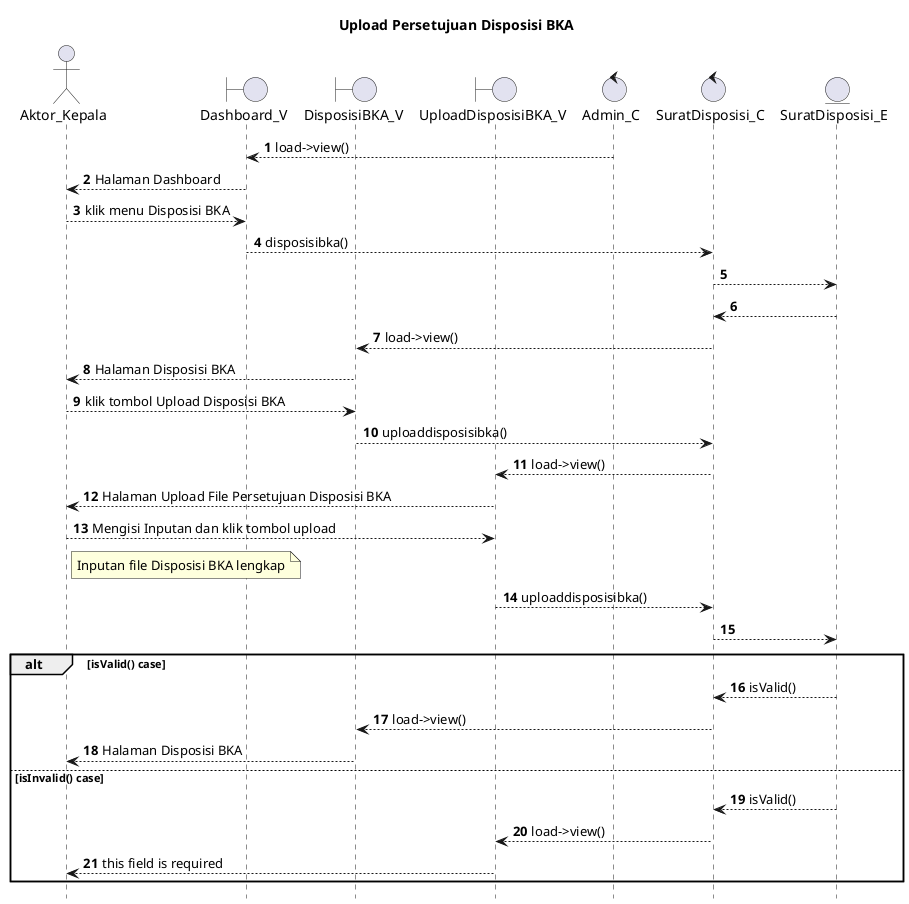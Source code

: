 @startuml

autonumber
hide footbox
title Upload Persetujuan Disposisi BKA

Actor Aktor_Kepala
boundary Dashboard_V
boundary DisposisiBKA_V
boundary UploadDisposisiBKA_V
control Admin_C
control SuratDisposisi_C
Entity SuratDisposisi_E

Admin_C --> Dashboard_V: load->view()
Dashboard_V --> Aktor_Kepala: Halaman Dashboard
Aktor_Kepala --> Dashboard_V: klik menu Disposisi BKA
Dashboard_V --> SuratDisposisi_C: disposisibka()
SuratDisposisi_C --> SuratDisposisi_E:
    
    SuratDisposisi_E --> SuratDisposisi_C:
    SuratDisposisi_C --> DisposisiBKA_V: load->view()
    DisposisiBKA_V --> Aktor_Kepala: Halaman Disposisi BKA

Aktor_Kepala --> DisposisiBKA_V: klik tombol Upload Disposisi BKA
DisposisiBKA_V --> SuratDisposisi_C: uploaddisposisibka()
SuratDisposisi_C --> UploadDisposisiBKA_V: load->view()
UploadDisposisiBKA_V --> Aktor_Kepala: Halaman Upload File Persetujuan Disposisi BKA

Aktor_Kepala --> UploadDisposisiBKA_V: Mengisi Inputan dan klik tombol upload
    note right of Aktor_Kepala
        Inputan file Disposisi BKA lengkap
            end note
UploadDisposisiBKA_V --> SuratDisposisi_C: uploaddisposisibka()
SuratDisposisi_C --> SuratDisposisi_E:

alt isValid() case
    
    SuratDisposisi_E --> SuratDisposisi_C: isValid()
    SuratDisposisi_C --> DisposisiBKA_V: load->view()
    DisposisiBKA_V --> Aktor_Kepala: Halaman Disposisi BKA

else isInvalid() case
    
    SuratDisposisi_E --> SuratDisposisi_C: isValid()
    SuratDisposisi_C --> UploadDisposisiBKA_V: load->view()
    UploadDisposisiBKA_V --> Aktor_Kepala: this field is required

end
@enduml